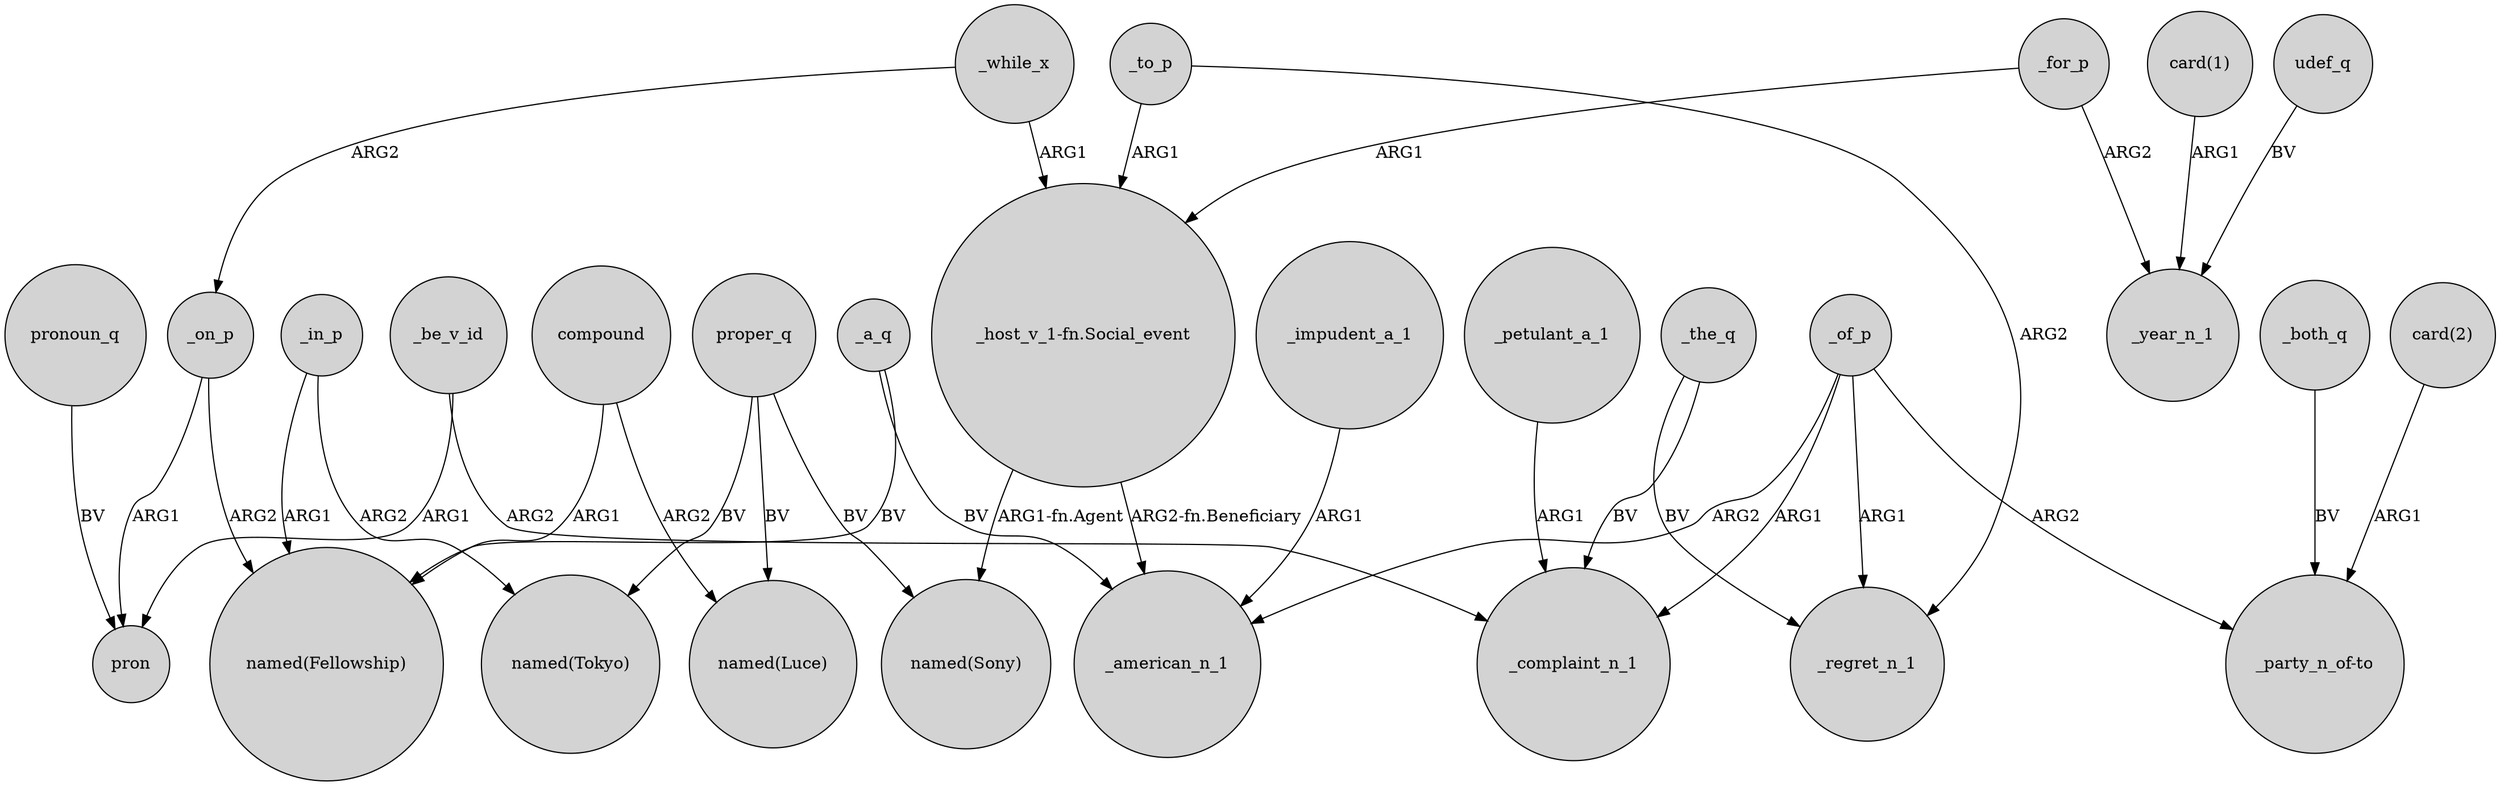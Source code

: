 digraph {
	node [shape=circle style=filled]
	_a_q -> "named(Fellowship)" [label=BV]
	_for_p -> _year_n_1 [label=ARG2]
	_impudent_a_1 -> _american_n_1 [label=ARG1]
	_to_p -> "_host_v_1-fn.Social_event" [label=ARG1]
	_on_p -> "named(Fellowship)" [label=ARG2]
	_of_p -> _complaint_n_1 [label=ARG1]
	_in_p -> "named(Fellowship)" [label=ARG1]
	proper_q -> "named(Tokyo)" [label=BV]
	_be_v_id -> pron [label=ARG1]
	proper_q -> "named(Sony)" [label=BV]
	_the_q -> _regret_n_1 [label=BV]
	_both_q -> "_party_n_of-to" [label=BV]
	_petulant_a_1 -> _complaint_n_1 [label=ARG1]
	pronoun_q -> pron [label=BV]
	_the_q -> _complaint_n_1 [label=BV]
	"_host_v_1-fn.Social_event" -> "named(Sony)" [label="ARG1-fn.Agent"]
	"_host_v_1-fn.Social_event" -> _american_n_1 [label="ARG2-fn.Beneficiary"]
	_to_p -> _regret_n_1 [label=ARG2]
	_of_p -> _regret_n_1 [label=ARG1]
	_a_q -> _american_n_1 [label=BV]
	compound -> "named(Fellowship)" [label=ARG1]
	"card(1)" -> _year_n_1 [label=ARG1]
	"card(2)" -> "_party_n_of-to" [label=ARG1]
	udef_q -> _year_n_1 [label=BV]
	_for_p -> "_host_v_1-fn.Social_event" [label=ARG1]
	compound -> "named(Luce)" [label=ARG2]
	_of_p -> _american_n_1 [label=ARG2]
	_while_x -> _on_p [label=ARG2]
	_in_p -> "named(Tokyo)" [label=ARG2]
	_on_p -> pron [label=ARG1]
	_while_x -> "_host_v_1-fn.Social_event" [label=ARG1]
	proper_q -> "named(Luce)" [label=BV]
	_be_v_id -> _complaint_n_1 [label=ARG2]
	_of_p -> "_party_n_of-to" [label=ARG2]
}
